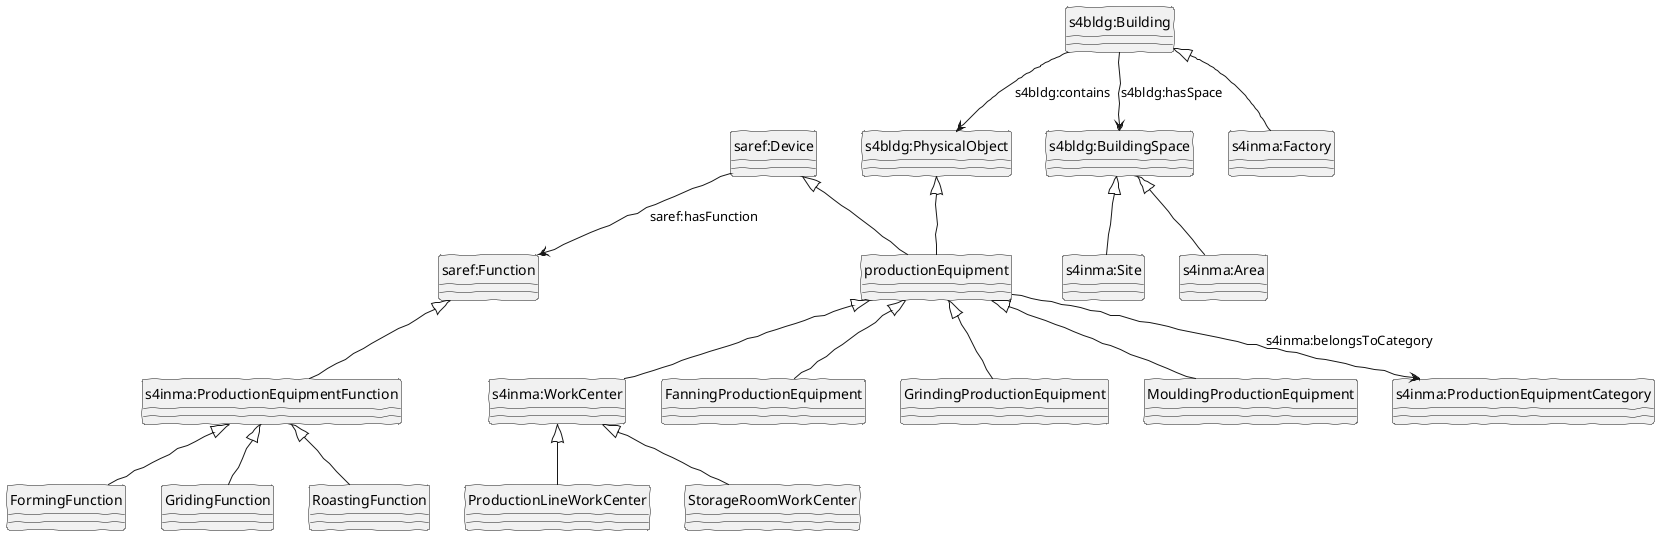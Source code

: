 @startuml 

hide circle
skinparam handwritten true
skinparam useBetaStyle true

class "s4bldg:PhysicalObject" as physicalObject
class "s4bldg:BuildingSpace" as space
class "s4bldg:Building" as building

class "s4inma:Factory" as factory
building <|-- factory
building --> space : s4bldg:hasSpace

class "s4inma:Site" as site
class "s4inma:Area" as area
space <|-- site
space <|-- area

building --> physicalObject : s4bldg:contains

class "saref:Device" as device
class "saref:Function" as function
device --> function : saref:hasFunction

class "s4inma:WorkCenter" as workCenter
class "ProductionLineWorkCenter" as line
class "StorageRoomWorkCenter" as store

physicalObject <|-- productionEquipment
device <|-- productionEquipment
productionEquipment <|-- workCenter
workCenter <|-- line
workCenter <|-- store

class "s4inma:ProductionEquipment" as productionEquipment
class "FanningProductionEquipment" as fan
class "GrindingProductionEquipment" as grinder
class "MouldingProductionEquipment" as mould

productionEquipment <|-- fan
productionEquipment <|-- grinder
productionEquipment <|-- mould

class "s4inma:ProductionEquipmentFunction" as productionEquipmentFunction
function <|-- productionEquipmentFunction

class "s4inma:ProductionEquipmentCategory" as productionEquipmentCategory
productionEquipment --> productionEquipmentCategory : s4inma:belongsToCategory

' actual features of interest (that have measurements) are batches

class FormingFunction
class GridingFunction
class RoastingFunction

productionEquipmentFunction <|-- FormingFunction
productionEquipmentFunction <|-- GridingFunction
productionEquipmentFunction <|-- RoastingFunction

@enduml